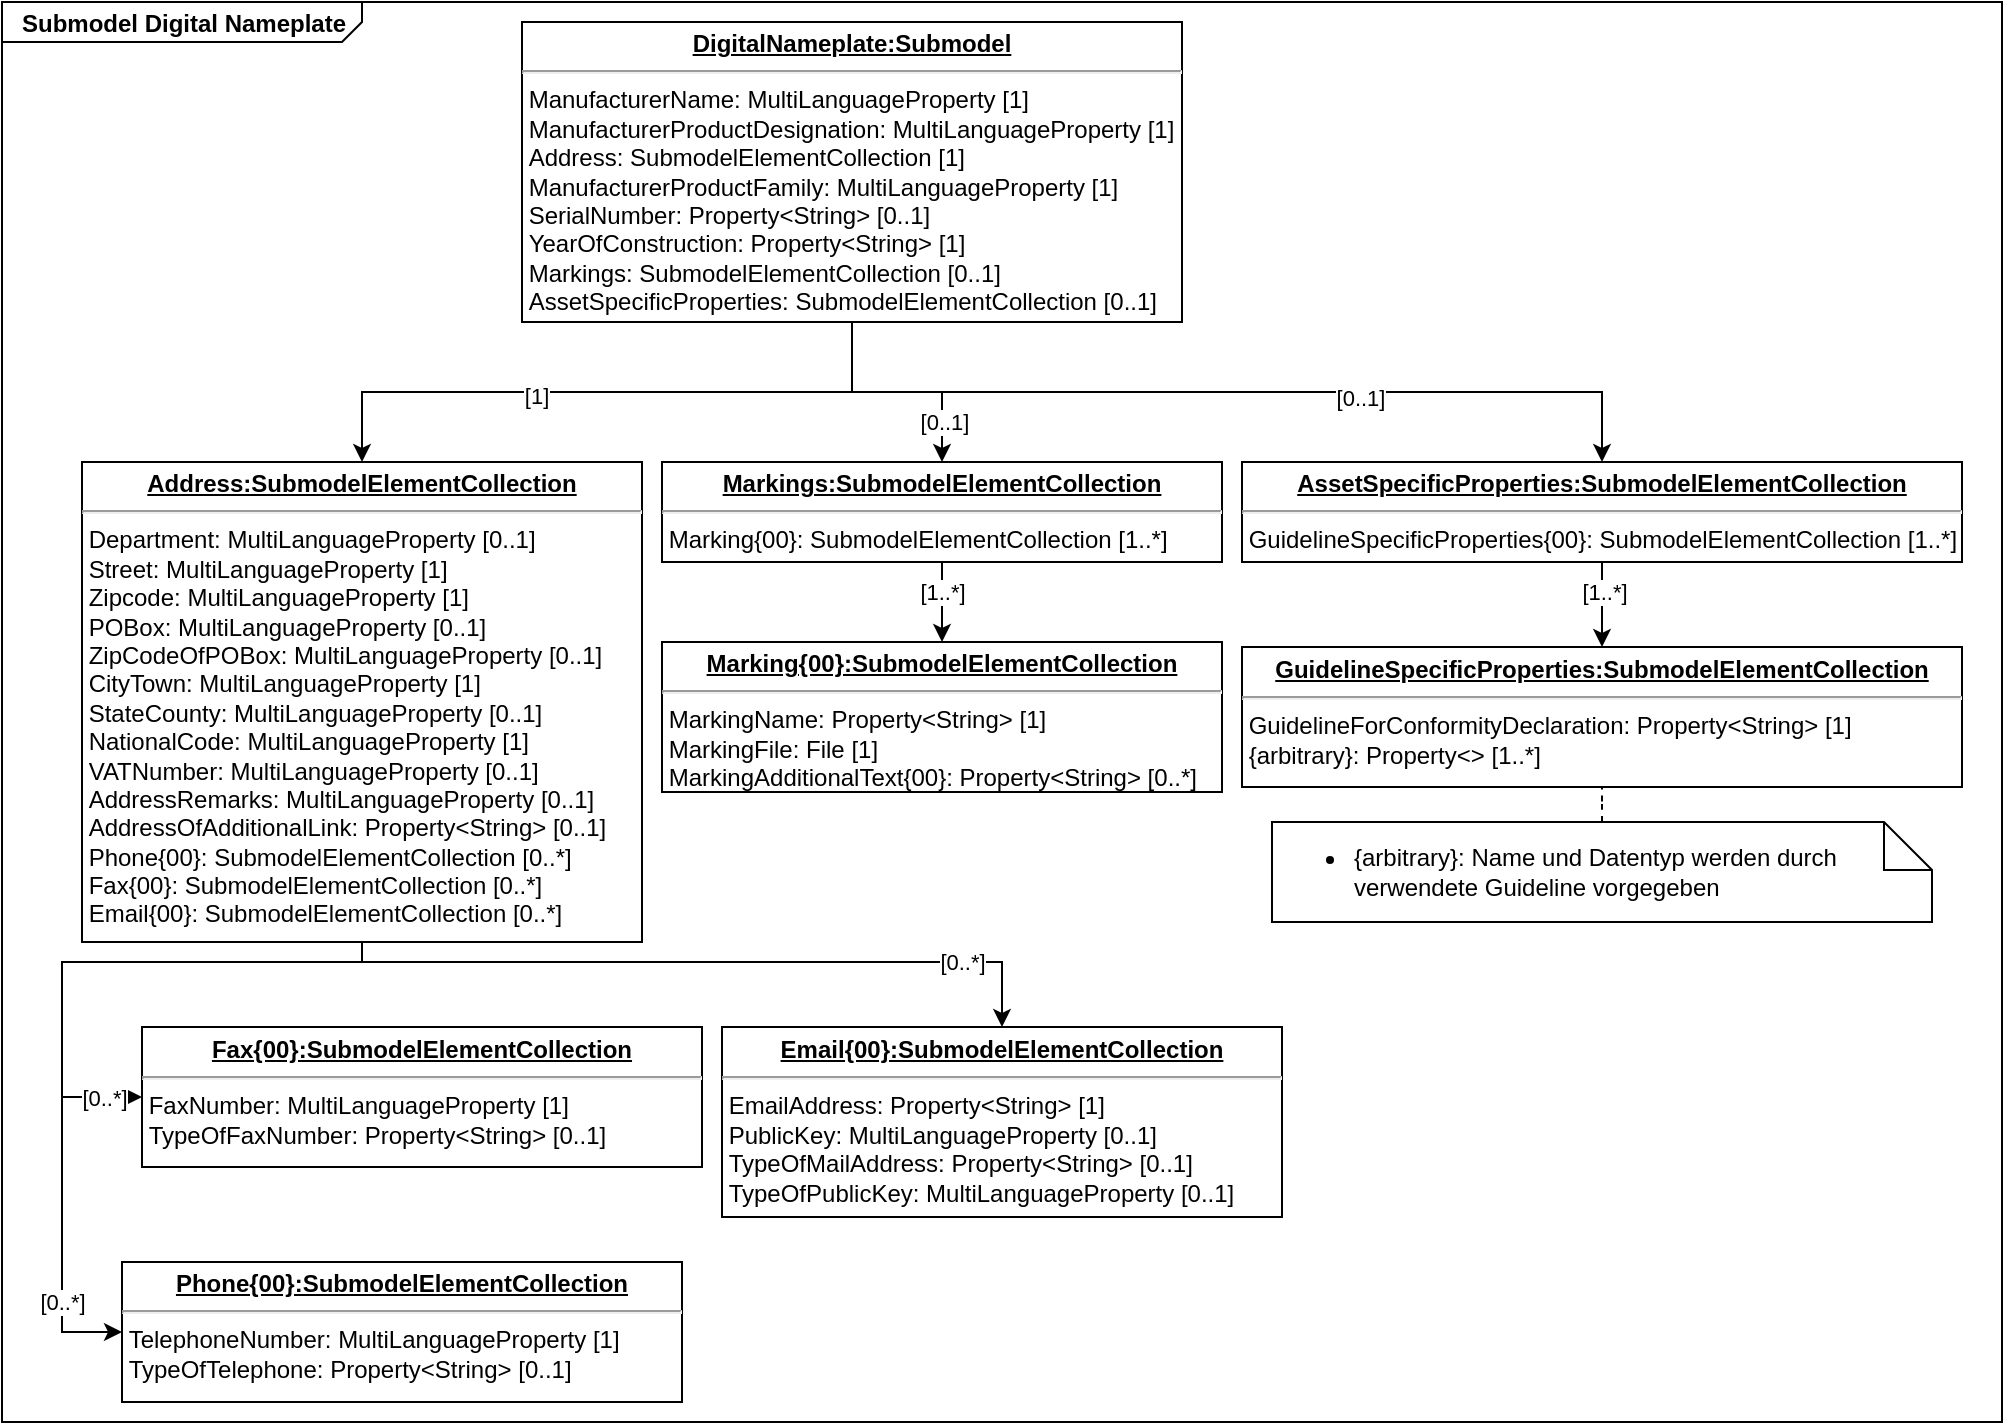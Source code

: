 <mxfile version="13.10.0" type="github">
  <diagram id="x3vYqnxOLieyiNonaGyk" name="Page-1">
    <mxGraphModel dx="1423" dy="673" grid="1" gridSize="10" guides="1" tooltips="1" connect="1" arrows="1" fold="1" page="1" pageScale="1" pageWidth="827" pageHeight="1169" math="0" shadow="0">
      <root>
        <mxCell id="0" />
        <mxCell id="1" parent="0" />
        <mxCell id="gtUXxfpkHl2aQ-wMRxCu-32" value="&lt;p style=&quot;margin: 0px ; margin-top: 4px ; margin-left: 10px ; text-align: left&quot;&gt;&lt;b&gt;Submodel Digital Nameplate&lt;br&gt;&lt;/b&gt;&lt;/p&gt;" style="html=1;strokeWidth=1;shape=mxgraph.sysml.package;html=1;overflow=fill;whiteSpace=wrap;labelX=180.33;" vertex="1" parent="1">
          <mxGeometry x="120" y="60" width="1000" height="710" as="geometry" />
        </mxCell>
        <mxCell id="gtUXxfpkHl2aQ-wMRxCu-4" style="edgeStyle=orthogonalEdgeStyle;rounded=0;orthogonalLoop=1;jettySize=auto;html=1;exitX=0.5;exitY=1;exitDx=0;exitDy=0;" edge="1" parent="1" source="gtUXxfpkHl2aQ-wMRxCu-1" target="gtUXxfpkHl2aQ-wMRxCu-2">
          <mxGeometry relative="1" as="geometry" />
        </mxCell>
        <mxCell id="gtUXxfpkHl2aQ-wMRxCu-5" value="[1]" style="edgeLabel;html=1;align=center;verticalAlign=middle;resizable=0;points=[];" vertex="1" connectable="0" parent="gtUXxfpkHl2aQ-wMRxCu-4">
          <mxGeometry x="0.227" y="2" relative="1" as="geometry">
            <mxPoint as="offset" />
          </mxGeometry>
        </mxCell>
        <mxCell id="gtUXxfpkHl2aQ-wMRxCu-23" style="edgeStyle=orthogonalEdgeStyle;rounded=0;orthogonalLoop=1;jettySize=auto;html=1;exitX=0.5;exitY=1;exitDx=0;exitDy=0;" edge="1" parent="1" source="gtUXxfpkHl2aQ-wMRxCu-1" target="gtUXxfpkHl2aQ-wMRxCu-22">
          <mxGeometry relative="1" as="geometry" />
        </mxCell>
        <mxCell id="gtUXxfpkHl2aQ-wMRxCu-24" value="[0..1]" style="edgeLabel;html=1;align=center;verticalAlign=middle;resizable=0;points=[];" vertex="1" connectable="0" parent="gtUXxfpkHl2aQ-wMRxCu-23">
          <mxGeometry x="0.297" y="-3" relative="1" as="geometry">
            <mxPoint as="offset" />
          </mxGeometry>
        </mxCell>
        <mxCell id="gtUXxfpkHl2aQ-wMRxCu-1" value="&lt;p style=&quot;margin: 0px ; margin-top: 4px ; text-align: center ; text-decoration: underline&quot;&gt;&lt;b&gt;DigitalNameplate:Submodel&lt;/b&gt;&lt;/p&gt;&lt;hr&gt;&lt;div&gt;&amp;nbsp;ManufacturerName: MultiLanguageProperty [1]&lt;/div&gt;&lt;div&gt;&amp;nbsp;ManufacturerProductDesignation: MultiLanguageProperty [1]&lt;/div&gt;&lt;div&gt;&amp;nbsp;Address: SubmodelElementCollection [1]&lt;/div&gt;&lt;div&gt;&amp;nbsp;ManufacturerProductFamily: MultiLanguageProperty [1]&lt;/div&gt;&lt;div&gt;&amp;nbsp;SerialNumber: Property&amp;lt;String&amp;gt; [0..1]&lt;/div&gt;&lt;div&gt;&amp;nbsp;YearOfConstruction: Property&amp;lt;String&amp;gt; [1]&lt;/div&gt;&lt;div&gt;&amp;nbsp;Markings: SubmodelElementCollection [0..1]&lt;/div&gt;&lt;div&gt;&amp;nbsp;AssetSpecificProperties: SubmodelElementCollection [0..1]&lt;br&gt;&lt;/div&gt;" style="verticalAlign=top;align=left;overflow=fill;fontSize=12;fontFamily=Helvetica;html=1;" vertex="1" parent="1">
          <mxGeometry x="380" y="70" width="330" height="150" as="geometry" />
        </mxCell>
        <mxCell id="gtUXxfpkHl2aQ-wMRxCu-7" value="[0..*]" style="edgeStyle=orthogonalEdgeStyle;rounded=0;orthogonalLoop=1;jettySize=auto;html=1;exitX=0.5;exitY=1;exitDx=0;exitDy=0;entryX=0;entryY=0.5;entryDx=0;entryDy=0;" edge="1" parent="1" source="gtUXxfpkHl2aQ-wMRxCu-2" target="gtUXxfpkHl2aQ-wMRxCu-6">
          <mxGeometry x="0.76" relative="1" as="geometry">
            <Array as="points">
              <mxPoint x="300" y="540" />
              <mxPoint x="150" y="540" />
              <mxPoint x="150" y="725" />
            </Array>
            <mxPoint as="offset" />
          </mxGeometry>
        </mxCell>
        <mxCell id="gtUXxfpkHl2aQ-wMRxCu-13" style="edgeStyle=orthogonalEdgeStyle;rounded=0;orthogonalLoop=1;jettySize=auto;html=1;entryX=0.5;entryY=0;entryDx=0;entryDy=0;exitX=0.5;exitY=1;exitDx=0;exitDy=0;" edge="1" parent="1" source="gtUXxfpkHl2aQ-wMRxCu-2" target="gtUXxfpkHl2aQ-wMRxCu-12">
          <mxGeometry relative="1" as="geometry">
            <Array as="points">
              <mxPoint x="300" y="540" />
              <mxPoint x="620" y="540" />
            </Array>
          </mxGeometry>
        </mxCell>
        <mxCell id="gtUXxfpkHl2aQ-wMRxCu-14" value="[0..*]" style="edgeLabel;html=1;align=center;verticalAlign=middle;resizable=0;points=[];" vertex="1" connectable="0" parent="gtUXxfpkHl2aQ-wMRxCu-13">
          <mxGeometry x="0.726" y="2" relative="1" as="geometry">
            <mxPoint x="-3.33" y="2" as="offset" />
          </mxGeometry>
        </mxCell>
        <mxCell id="gtUXxfpkHl2aQ-wMRxCu-16" style="edgeStyle=orthogonalEdgeStyle;rounded=0;orthogonalLoop=1;jettySize=auto;html=1;exitX=0.5;exitY=1;exitDx=0;exitDy=0;" edge="1" parent="1" source="gtUXxfpkHl2aQ-wMRxCu-1" target="gtUXxfpkHl2aQ-wMRxCu-15">
          <mxGeometry relative="1" as="geometry" />
        </mxCell>
        <mxCell id="gtUXxfpkHl2aQ-wMRxCu-18" value="[0..1]" style="edgeLabel;html=1;align=center;verticalAlign=middle;resizable=0;points=[];" vertex="1" connectable="0" parent="gtUXxfpkHl2aQ-wMRxCu-16">
          <mxGeometry x="0.2" y="1" relative="1" as="geometry">
            <mxPoint x="11.67" y="16" as="offset" />
          </mxGeometry>
        </mxCell>
        <mxCell id="gtUXxfpkHl2aQ-wMRxCu-2" value="&lt;p style=&quot;margin: 0px ; margin-top: 4px ; text-align: center ; text-decoration: underline&quot;&gt;&lt;b&gt;Address:SubmodelElementCollection&lt;/b&gt;&lt;/p&gt;&lt;hr&gt;&lt;div&gt;&amp;nbsp;Department: MultiLanguageProperty [0..1]&lt;/div&gt;&lt;div&gt;&amp;nbsp;Street: MultiLanguageProperty [1]&lt;/div&gt;&lt;div&gt;&amp;nbsp;Zipcode: MultiLanguageProperty [1]&lt;/div&gt;&lt;div&gt;&amp;nbsp;POBox: MultiLanguageProperty [0..1]&lt;/div&gt;&lt;div&gt;&amp;nbsp;ZipCodeOfPOBox: MultiLanguageProperty [0..1]&lt;/div&gt;&lt;div&gt;&amp;nbsp;CityTown: MultiLanguageProperty [1]&lt;/div&gt;&lt;div&gt;&amp;nbsp;StateCounty: MultiLanguageProperty [0..1]&lt;/div&gt;&lt;div&gt;&amp;nbsp;NationalCode: MultiLanguageProperty [1]&lt;/div&gt;&lt;div&gt;&amp;nbsp;VATNumber: MultiLanguageProperty [0..1]&lt;/div&gt;&lt;div&gt;&amp;nbsp;AddressRemarks: MultiLanguageProperty [0..1]&lt;/div&gt;&lt;div&gt;&amp;nbsp;AddressOfAdditionalLink: Property&amp;lt;String&amp;gt; [0..1]&lt;/div&gt;&lt;div&gt;&amp;nbsp;Phone{00}: SubmodelElementCollection [0..*]&lt;/div&gt;&lt;div&gt;&amp;nbsp;Fax{00}: SubmodelElementCollection [0..*]&lt;/div&gt;&lt;div&gt;&amp;nbsp;Email{00}: SubmodelElementCollection [0..*]&lt;br&gt;&lt;/div&gt;" style="verticalAlign=top;align=left;overflow=fill;fontSize=12;fontFamily=Helvetica;html=1;" vertex="1" parent="1">
          <mxGeometry x="160" y="290" width="280" height="240" as="geometry" />
        </mxCell>
        <mxCell id="gtUXxfpkHl2aQ-wMRxCu-6" value="&lt;p style=&quot;margin: 0px ; margin-top: 4px ; text-align: center ; text-decoration: underline&quot;&gt;&lt;b&gt;Phone{00}:SubmodelElementCollection&lt;/b&gt;&lt;/p&gt;&lt;hr&gt;&lt;div&gt;&amp;nbsp;TelephoneNumber: MultiLanguageProperty [1]&lt;/div&gt;&lt;div&gt;&amp;nbsp;TypeOfTelephone: Property&amp;lt;String&amp;gt; [0..1]&lt;br&gt;&lt;/div&gt;" style="verticalAlign=top;align=left;overflow=fill;fontSize=12;fontFamily=Helvetica;html=1;" vertex="1" parent="1">
          <mxGeometry x="180" y="690" width="280" height="70" as="geometry" />
        </mxCell>
        <mxCell id="gtUXxfpkHl2aQ-wMRxCu-12" value="&lt;p style=&quot;margin: 0px ; margin-top: 4px ; text-align: center ; text-decoration: underline&quot;&gt;&lt;b&gt;Email{00}:SubmodelElementCollection&lt;/b&gt;&lt;/p&gt;&lt;hr&gt;&lt;div&gt;&amp;nbsp;EmailAddress: Property&amp;lt;String&amp;gt; [1]&lt;/div&gt;&lt;div&gt;&amp;nbsp;PublicKey: MultiLanguageProperty [0..1]&lt;/div&gt;&lt;div&gt;&amp;nbsp;TypeOfMailAddress: Property&amp;lt;String&amp;gt; [0..1]&lt;/div&gt;&lt;div&gt;&amp;nbsp;TypeOfPublicKey: MultiLanguageProperty [0..1]&lt;br&gt;&lt;/div&gt;" style="verticalAlign=top;align=left;overflow=fill;fontSize=12;fontFamily=Helvetica;html=1;" vertex="1" parent="1">
          <mxGeometry x="480" y="572.5" width="280" height="95" as="geometry" />
        </mxCell>
        <mxCell id="gtUXxfpkHl2aQ-wMRxCu-20" style="edgeStyle=orthogonalEdgeStyle;rounded=0;orthogonalLoop=1;jettySize=auto;html=1;exitX=0.5;exitY=1;exitDx=0;exitDy=0;" edge="1" parent="1" source="gtUXxfpkHl2aQ-wMRxCu-15" target="gtUXxfpkHl2aQ-wMRxCu-19">
          <mxGeometry relative="1" as="geometry" />
        </mxCell>
        <mxCell id="gtUXxfpkHl2aQ-wMRxCu-21" value="[1..*]" style="edgeLabel;html=1;align=center;verticalAlign=middle;resizable=0;points=[];" vertex="1" connectable="0" parent="gtUXxfpkHl2aQ-wMRxCu-20">
          <mxGeometry x="-0.275" relative="1" as="geometry">
            <mxPoint as="offset" />
          </mxGeometry>
        </mxCell>
        <mxCell id="gtUXxfpkHl2aQ-wMRxCu-15" value="&lt;p style=&quot;margin: 0px ; margin-top: 4px ; text-align: center ; text-decoration: underline&quot;&gt;&lt;b&gt;Markings:SubmodelElementCollection&lt;/b&gt;&lt;/p&gt;&lt;hr&gt;&lt;div&gt;&amp;nbsp;Marking{00}: SubmodelElementCollection [1..*]&lt;br&gt;&lt;/div&gt;" style="verticalAlign=top;align=left;overflow=fill;fontSize=12;fontFamily=Helvetica;html=1;" vertex="1" parent="1">
          <mxGeometry x="450" y="290" width="280" height="50" as="geometry" />
        </mxCell>
        <mxCell id="gtUXxfpkHl2aQ-wMRxCu-19" value="&lt;p style=&quot;margin: 0px ; margin-top: 4px ; text-align: center ; text-decoration: underline&quot;&gt;&lt;b&gt;Marking{00}:SubmodelElementCollection&lt;/b&gt;&lt;/p&gt;&lt;hr&gt;&lt;div&gt;&amp;nbsp;MarkingName: Property&amp;lt;String&amp;gt; [1]&lt;/div&gt;&lt;div&gt;&amp;nbsp;MarkingFile: File [1]&lt;/div&gt;&lt;div&gt;&amp;nbsp;MarkingAdditionalText{00}: Property&amp;lt;String&amp;gt; [0..*]&lt;br&gt;&lt;/div&gt;" style="verticalAlign=top;align=left;overflow=fill;fontSize=12;fontFamily=Helvetica;html=1;" vertex="1" parent="1">
          <mxGeometry x="450" y="380" width="280" height="75" as="geometry" />
        </mxCell>
        <mxCell id="gtUXxfpkHl2aQ-wMRxCu-26" value="" style="edgeStyle=orthogonalEdgeStyle;rounded=0;orthogonalLoop=1;jettySize=auto;html=1;" edge="1" parent="1" source="gtUXxfpkHl2aQ-wMRxCu-22" target="gtUXxfpkHl2aQ-wMRxCu-25">
          <mxGeometry relative="1" as="geometry" />
        </mxCell>
        <mxCell id="gtUXxfpkHl2aQ-wMRxCu-27" value="[1..*]" style="edgeLabel;html=1;align=center;verticalAlign=middle;resizable=0;points=[];" vertex="1" connectable="0" parent="gtUXxfpkHl2aQ-wMRxCu-26">
          <mxGeometry x="-0.3" y="1" relative="1" as="geometry">
            <mxPoint as="offset" />
          </mxGeometry>
        </mxCell>
        <mxCell id="gtUXxfpkHl2aQ-wMRxCu-22" value="&lt;p style=&quot;margin: 0px ; margin-top: 4px ; text-align: center ; text-decoration: underline&quot;&gt;&lt;b&gt;AssetSpecificProperties:SubmodelElementCollection&lt;/b&gt;&lt;/p&gt;&lt;hr&gt;&amp;nbsp;GuidelineSpecificProperties{00}: SubmodelElementCollection [1..*]" style="verticalAlign=top;align=left;overflow=fill;fontSize=12;fontFamily=Helvetica;html=1;" vertex="1" parent="1">
          <mxGeometry x="740" y="290" width="360" height="50" as="geometry" />
        </mxCell>
        <mxCell id="gtUXxfpkHl2aQ-wMRxCu-25" value="&lt;p style=&quot;margin: 0px ; margin-top: 4px ; text-align: center ; text-decoration: underline&quot;&gt;&lt;b&gt;GuidelineSpecificProperties:SubmodelElementCollection&lt;/b&gt;&lt;/p&gt;&lt;hr&gt;&lt;div&gt;&amp;nbsp;GuidelineForConformityDeclaration: Property&amp;lt;String&amp;gt; [1]&lt;/div&gt;&lt;div&gt;&amp;nbsp;{arbitrary}: Property&amp;lt;&amp;gt; [1..*]&lt;br&gt;&lt;/div&gt;" style="verticalAlign=top;align=left;overflow=fill;fontSize=12;fontFamily=Helvetica;html=1;" vertex="1" parent="1">
          <mxGeometry x="740" y="382.5" width="360" height="70" as="geometry" />
        </mxCell>
        <mxCell id="gtUXxfpkHl2aQ-wMRxCu-28" value="&lt;div align=&quot;left&quot;&gt;&lt;ul&gt;&lt;li&gt;{arbitrary}: Name und Datentyp werden durch verwendete Guideline vorgegeben&lt;br&gt;&lt;/li&gt;&lt;/ul&gt;&lt;/div&gt;" style="shape=note;size=24;whiteSpace=wrap;html=1;" vertex="1" parent="1">
          <mxGeometry x="755" y="470" width="330" height="50" as="geometry" />
        </mxCell>
        <mxCell id="gtUXxfpkHl2aQ-wMRxCu-29" value="" style="endArrow=none;dashed=1;html=1;edgeStyle=orthogonalEdgeStyle;" edge="1" parent="1" source="gtUXxfpkHl2aQ-wMRxCu-28" target="gtUXxfpkHl2aQ-wMRxCu-25">
          <mxGeometry width="50" height="50" relative="1" as="geometry">
            <mxPoint x="700" y="390" as="sourcePoint" />
            <mxPoint x="765" y="360" as="targetPoint" />
          </mxGeometry>
        </mxCell>
        <mxCell id="gtUXxfpkHl2aQ-wMRxCu-8" value="&lt;p style=&quot;margin: 0px ; margin-top: 4px ; text-align: center ; text-decoration: underline&quot;&gt;&lt;b&gt;Fax{00}:SubmodelElementCollection&lt;/b&gt;&lt;/p&gt;&lt;hr&gt;&lt;div&gt;&amp;nbsp;FaxNumber: MultiLanguageProperty [1]&lt;/div&gt;&lt;div&gt;&amp;nbsp;TypeOfFaxNumber: Property&amp;lt;String&amp;gt; [0..1]&lt;br&gt;&lt;/div&gt;" style="verticalAlign=top;align=left;overflow=fill;fontSize=12;fontFamily=Helvetica;html=1;" vertex="1" parent="1">
          <mxGeometry x="190" y="572.5" width="280" height="70" as="geometry" />
        </mxCell>
        <mxCell id="gtUXxfpkHl2aQ-wMRxCu-30" style="edgeStyle=orthogonalEdgeStyle;rounded=0;orthogonalLoop=1;jettySize=auto;html=1;exitX=0.5;exitY=1;exitDx=0;exitDy=0;entryX=0;entryY=0.5;entryDx=0;entryDy=0;" edge="1" parent="1" source="gtUXxfpkHl2aQ-wMRxCu-2" target="gtUXxfpkHl2aQ-wMRxCu-8">
          <mxGeometry relative="1" as="geometry">
            <mxPoint x="300" y="530" as="sourcePoint" />
            <mxPoint x="650" y="730" as="targetPoint" />
            <Array as="points">
              <mxPoint x="300" y="540" />
              <mxPoint x="150" y="540" />
              <mxPoint x="150" y="608" />
            </Array>
          </mxGeometry>
        </mxCell>
        <mxCell id="gtUXxfpkHl2aQ-wMRxCu-31" value="[0..*]" style="edgeLabel;html=1;align=center;verticalAlign=middle;resizable=0;points=[];" vertex="1" connectable="0" parent="gtUXxfpkHl2aQ-wMRxCu-30">
          <mxGeometry x="0.726" y="2" relative="1" as="geometry">
            <mxPoint x="17.5" y="2" as="offset" />
          </mxGeometry>
        </mxCell>
      </root>
    </mxGraphModel>
  </diagram>
</mxfile>
